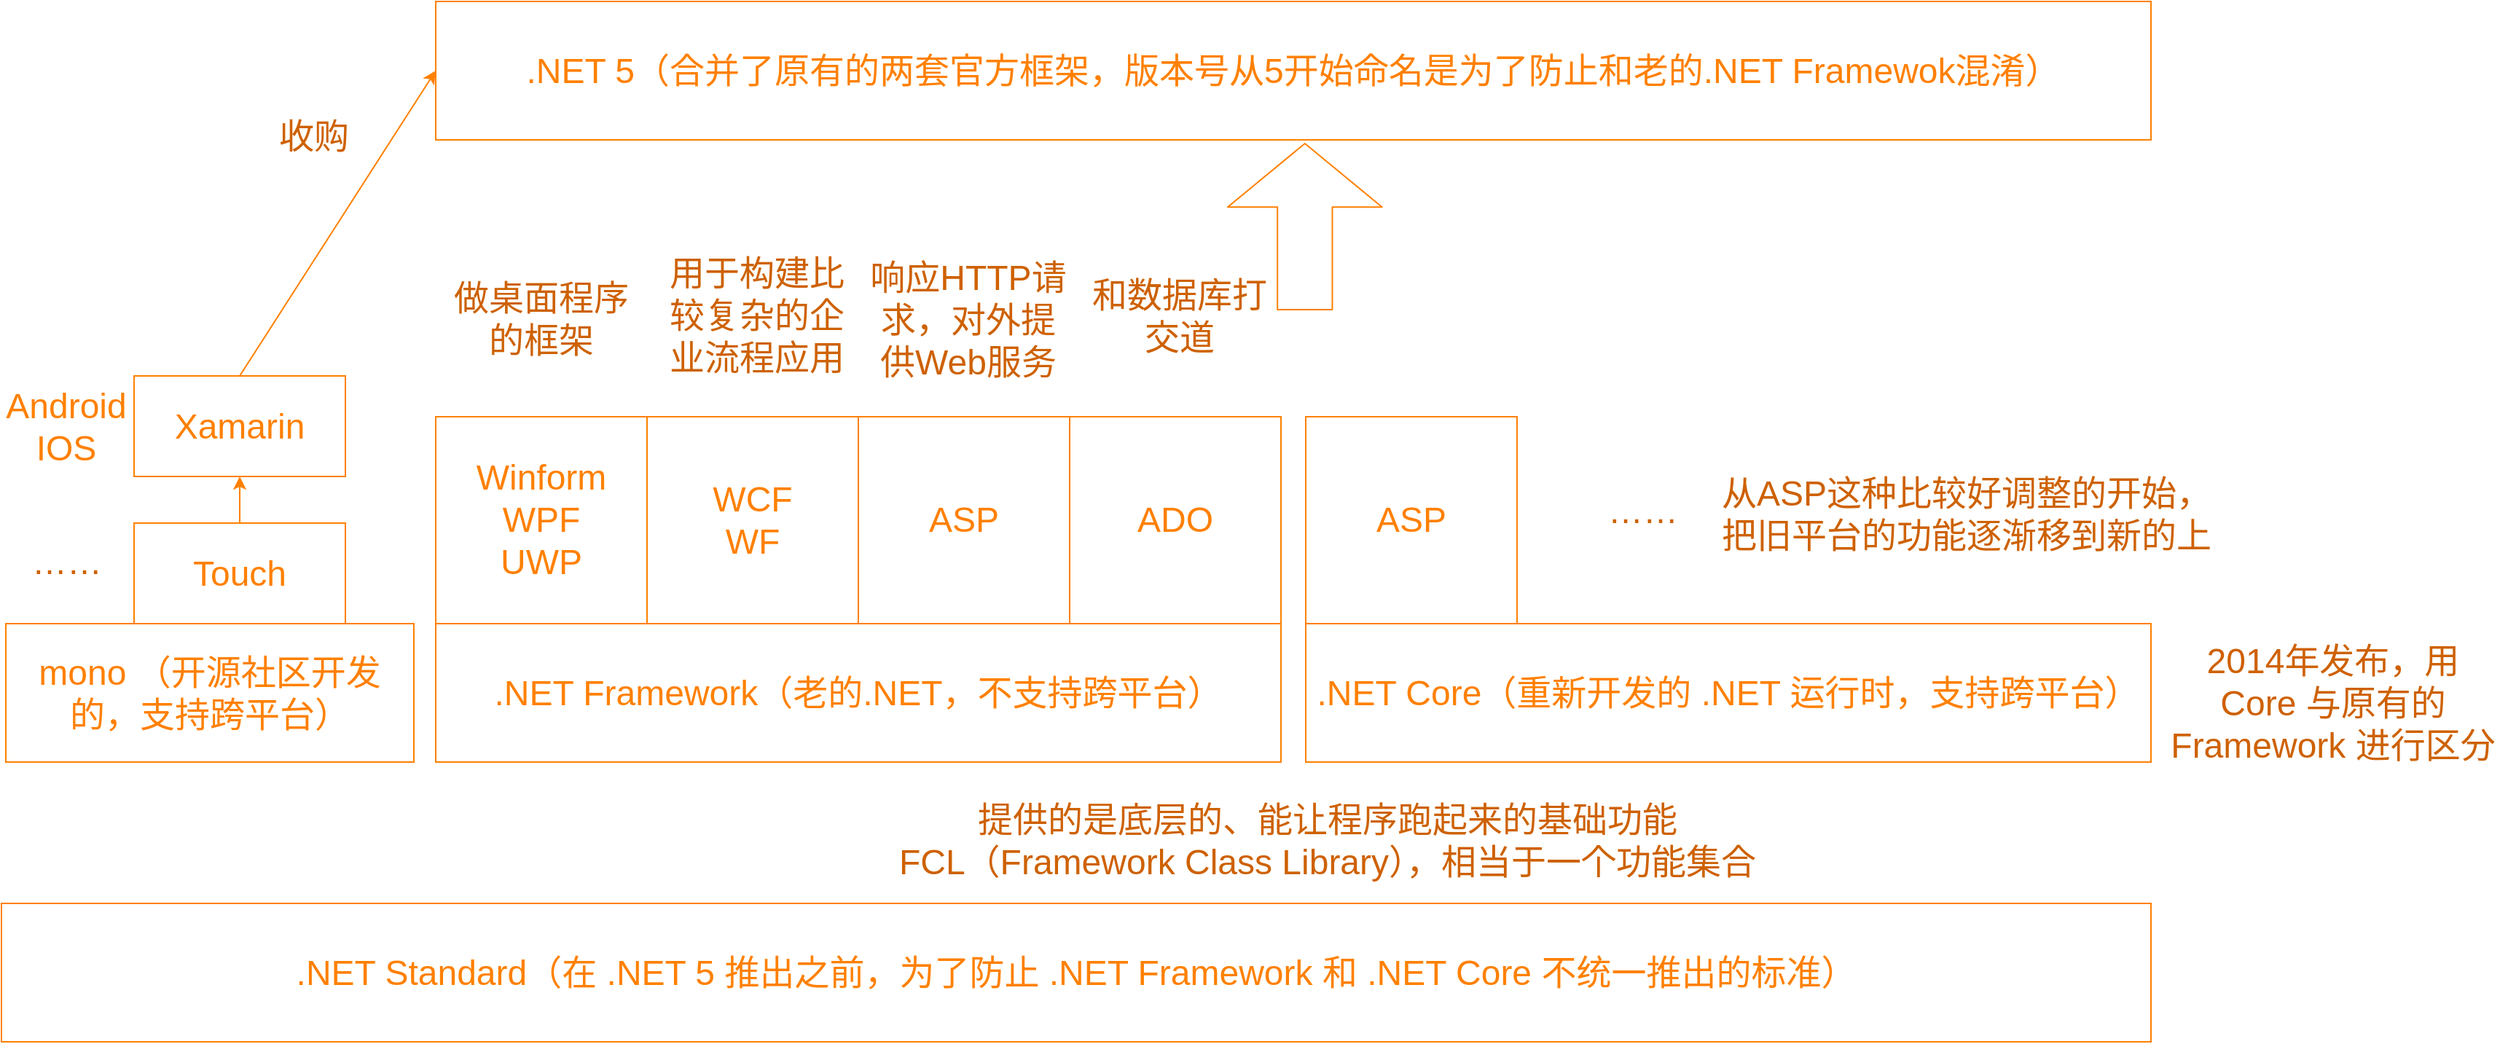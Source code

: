 <mxfile>
    <diagram id="ln9jyccV73bOnjjEtUbg" name="第 1 页">
        <mxGraphModel dx="2833" dy="1798" grid="0" gridSize="10" guides="1" tooltips="1" connect="1" arrows="1" fold="1" page="0" pageScale="1" pageWidth="827" pageHeight="1169" math="0" shadow="0">
            <root>
                <mxCell id="0"/>
                <mxCell id="1" parent="0"/>
                <mxCell id="2" value="&lt;font style=&quot;font-size: 24px; color: rgb(255, 128, 0);&quot;&gt;.NET Framework（老的.NET，不支持跨平台）&lt;/font&gt;" style="rounded=0;whiteSpace=wrap;html=1;strokeColor=#FF8000;fillColor=none;" vertex="1" parent="1">
                    <mxGeometry x="-293" y="-200" width="580" height="95" as="geometry"/>
                </mxCell>
                <mxCell id="4" value="&lt;font style=&quot;font-size: 24px; color: rgb(255, 128, 0);&quot;&gt;Winform&lt;/font&gt;&lt;div&gt;&lt;font style=&quot;font-size: 24px; color: rgb(255, 128, 0);&quot;&gt;WPF&lt;/font&gt;&lt;/div&gt;&lt;div&gt;&lt;font style=&quot;font-size: 24px; color: rgb(255, 128, 0);&quot;&gt;UWP&lt;/font&gt;&lt;/div&gt;" style="rounded=0;whiteSpace=wrap;html=1;strokeColor=#FF8000;fillColor=none;" vertex="1" parent="1">
                    <mxGeometry x="-293" y="-342" width="145" height="142" as="geometry"/>
                </mxCell>
                <mxCell id="6" value="&lt;span style=&quot;color: rgb(206, 97, 0); font-family: Helvetica; font-size: 24px; font-style: normal; font-variant-ligatures: normal; font-variant-caps: normal; font-weight: 400; letter-spacing: normal; orphans: 2; text-indent: 0px; text-transform: none; widows: 2; word-spacing: 0px; -webkit-text-stroke-width: 0px; white-space: normal; text-decoration-thickness: initial; text-decoration-style: initial; text-decoration-color: initial; float: none; display: inline !important;&quot;&gt;做桌面程序的框架&lt;/span&gt;" style="text;whiteSpace=wrap;html=1;align=center;" vertex="1" parent="1">
                    <mxGeometry x="-290" y="-444" width="139" height="68" as="geometry"/>
                </mxCell>
                <mxCell id="7" value="&lt;span style=&quot;color: rgb(206, 97, 0); font-family: Helvetica; font-size: 24px; font-style: normal; font-variant-ligatures: normal; font-variant-caps: normal; font-weight: 400; letter-spacing: normal; orphans: 2; text-indent: 0px; text-transform: none; widows: 2; word-spacing: 0px; -webkit-text-stroke-width: 0px; white-space: normal; text-decoration-thickness: initial; text-decoration-style: initial; text-decoration-color: initial; float: none; display: inline !important;&quot;&gt;提供的是底层的、能让程序跑起来的基础功能&lt;/span&gt;&lt;div&gt;&lt;span style=&quot;color: rgb(206, 97, 0); font-family: Helvetica; font-size: 24px; font-style: normal; font-variant-ligatures: normal; font-variant-caps: normal; font-weight: 400; letter-spacing: normal; orphans: 2; text-indent: 0px; text-transform: none; widows: 2; word-spacing: 0px; -webkit-text-stroke-width: 0px; white-space: normal; text-decoration-thickness: initial; text-decoration-style: initial; text-decoration-color: initial; float: none; display: inline !important;&quot;&gt;FCL（Framework Class Library），相当于一个功能集合&lt;/span&gt;&lt;/div&gt;" style="text;whiteSpace=wrap;html=1;align=center;" vertex="1" parent="1">
                    <mxGeometry x="-7" y="-86" width="652" height="76" as="geometry"/>
                </mxCell>
                <mxCell id="8" value="&lt;div&gt;&lt;font style=&quot;font-size: 24px; color: rgb(255, 128, 0);&quot;&gt;WCF&lt;/font&gt;&lt;/div&gt;&lt;div&gt;&lt;font style=&quot;font-size: 24px; color: rgb(255, 128, 0);&quot;&gt;WF&lt;/font&gt;&lt;/div&gt;" style="rounded=0;whiteSpace=wrap;html=1;strokeColor=#FF8000;fillColor=none;" vertex="1" parent="1">
                    <mxGeometry x="-148" y="-342" width="145" height="142" as="geometry"/>
                </mxCell>
                <mxCell id="9" value="&lt;span style=&quot;color: rgb(206, 97, 0); font-family: Helvetica; font-size: 24px; font-style: normal; font-variant-ligatures: normal; font-variant-caps: normal; font-weight: 400; letter-spacing: normal; orphans: 2; text-indent: 0px; text-transform: none; widows: 2; word-spacing: 0px; -webkit-text-stroke-width: 0px; white-space: normal; text-decoration-thickness: initial; text-decoration-style: initial; text-decoration-color: initial; float: none; display: inline !important;&quot;&gt;用于构建比较复杂的企业流程应用&lt;/span&gt;" style="text;whiteSpace=wrap;html=1;align=center;" vertex="1" parent="1">
                    <mxGeometry x="-142" y="-461" width="139" height="96" as="geometry"/>
                </mxCell>
                <mxCell id="10" value="&lt;div&gt;&lt;span style=&quot;font-size: 24px; background-color: transparent;&quot;&gt;&lt;font style=&quot;color: rgb(255, 128, 0);&quot;&gt;ASP&lt;/font&gt;&lt;/span&gt;&lt;/div&gt;" style="rounded=0;whiteSpace=wrap;html=1;strokeColor=#FF8000;fillColor=none;" vertex="1" parent="1">
                    <mxGeometry x="-3" y="-342" width="145" height="142" as="geometry"/>
                </mxCell>
                <mxCell id="11" value="&lt;span style=&quot;color: rgb(206, 97, 0); font-family: Helvetica; font-size: 24px; font-style: normal; font-variant-ligatures: normal; font-variant-caps: normal; font-weight: 400; letter-spacing: normal; orphans: 2; text-indent: 0px; text-transform: none; widows: 2; word-spacing: 0px; -webkit-text-stroke-width: 0px; white-space: normal; text-decoration-thickness: initial; text-decoration-style: initial; text-decoration-color: initial; float: none; display: inline !important;&quot;&gt;响应HTTP请求，对外提供Web服务&lt;/span&gt;" style="text;whiteSpace=wrap;html=1;align=center;" vertex="1" parent="1">
                    <mxGeometry x="3" y="-458" width="139" height="96" as="geometry"/>
                </mxCell>
                <mxCell id="12" value="&lt;div&gt;&lt;span style=&quot;font-size: 24px; background-color: transparent;&quot;&gt;&lt;font style=&quot;color: rgb(255, 128, 0);&quot;&gt;ADO&lt;/font&gt;&lt;/span&gt;&lt;/div&gt;" style="rounded=0;whiteSpace=wrap;html=1;strokeColor=#FF8000;fillColor=none;" vertex="1" parent="1">
                    <mxGeometry x="142" y="-342" width="145" height="142" as="geometry"/>
                </mxCell>
                <mxCell id="13" value="&lt;span style=&quot;color: rgb(206, 97, 0); font-family: Helvetica; font-size: 24px; font-style: normal; font-variant-ligatures: normal; font-variant-caps: normal; font-weight: 400; letter-spacing: normal; orphans: 2; text-indent: 0px; text-transform: none; widows: 2; word-spacing: 0px; -webkit-text-stroke-width: 0px; white-space: normal; text-decoration-thickness: initial; text-decoration-style: initial; text-decoration-color: initial; float: none; display: inline !important;&quot;&gt;和数据库打交道&lt;/span&gt;" style="text;whiteSpace=wrap;html=1;align=center;" vertex="1" parent="1">
                    <mxGeometry x="148" y="-446.5" width="139" height="73" as="geometry"/>
                </mxCell>
                <mxCell id="14" value="&lt;font style=&quot;font-size: 24px; color: rgb(255, 128, 0);&quot;&gt;.NET Core（重新开发的 .NET 运行时，支持跨平台）&lt;/font&gt;" style="rounded=0;whiteSpace=wrap;html=1;strokeColor=#FF8000;fillColor=none;" vertex="1" parent="1">
                    <mxGeometry x="304" y="-200" width="580" height="95" as="geometry"/>
                </mxCell>
                <mxCell id="15" value="&lt;div&gt;&lt;span style=&quot;font-size: 24px; background-color: transparent;&quot;&gt;&lt;font style=&quot;color: rgb(255, 128, 0);&quot;&gt;ASP&lt;/font&gt;&lt;/span&gt;&lt;/div&gt;" style="rounded=0;whiteSpace=wrap;html=1;strokeColor=#FF8000;fillColor=none;" vertex="1" parent="1">
                    <mxGeometry x="304" y="-342" width="145" height="142" as="geometry"/>
                </mxCell>
                <mxCell id="16" value="&lt;span style=&quot;color: rgb(206, 97, 0); font-family: Helvetica; font-size: 24px; font-style: normal; font-variant-ligatures: normal; font-variant-caps: normal; font-weight: 400; letter-spacing: normal; orphans: 2; text-indent: 0px; text-transform: none; widows: 2; word-spacing: 0px; -webkit-text-stroke-width: 0px; white-space: normal; text-decoration-thickness: initial; text-decoration-style: initial; text-decoration-color: initial; float: none; display: inline !important;&quot;&gt;……&lt;/span&gt;" style="text;whiteSpace=wrap;html=1;align=center;" vertex="1" parent="1">
                    <mxGeometry x="466" y="-297.75" width="139" height="53.5" as="geometry"/>
                </mxCell>
                <mxCell id="17" value="&lt;span style=&quot;color: rgb(206, 97, 0); font-family: Helvetica; font-size: 24px; font-style: normal; font-variant-ligatures: normal; font-variant-caps: normal; font-weight: 400; letter-spacing: normal; orphans: 2; text-indent: 0px; text-transform: none; widows: 2; word-spacing: 0px; -webkit-text-stroke-width: 0px; white-space: normal; text-decoration-thickness: initial; text-decoration-style: initial; text-decoration-color: initial; float: none; display: inline !important;&quot;&gt;从ASP这种比较好调整的开始，把旧平台的功能逐渐移到新的上&lt;/span&gt;" style="text;whiteSpace=wrap;html=1;align=center;" vertex="1" parent="1">
                    <mxGeometry x="582" y="-309.87" width="351" height="77.75" as="geometry"/>
                </mxCell>
                <mxCell id="18" value="&lt;span style=&quot;color: rgb(206, 97, 0); font-family: Helvetica; font-size: 24px; font-style: normal; font-variant-ligatures: normal; font-variant-caps: normal; font-weight: 400; letter-spacing: normal; orphans: 2; text-indent: 0px; text-transform: none; widows: 2; word-spacing: 0px; -webkit-text-stroke-width: 0px; white-space: normal; text-decoration-thickness: initial; text-decoration-style: initial; text-decoration-color: initial; float: none; display: inline !important;&quot;&gt;2014年发布，用 Core 与原有的 Framework 进行区分&lt;/span&gt;" style="text;whiteSpace=wrap;html=1;align=center;" vertex="1" parent="1">
                    <mxGeometry x="895" y="-195" width="227.5" height="77.75" as="geometry"/>
                </mxCell>
                <mxCell id="21" value="" style="shape=flexArrow;endArrow=classic;html=1;strokeColor=#FF8000;entryX=0.544;entryY=0.048;entryDx=0;entryDy=0;entryPerimeter=0;endWidth=67.266;endSize=14.2;width=37.647;" edge="1" parent="1">
                    <mxGeometry width="50" height="50" relative="1" as="geometry">
                        <mxPoint x="303.41" y="-415" as="sourcePoint"/>
                        <mxPoint x="303.414" y="-530" as="targetPoint"/>
                    </mxGeometry>
                </mxCell>
                <mxCell id="23" value="&lt;font style=&quot;font-size: 24px; color: rgb(255, 128, 0);&quot;&gt;.NET Standard（在 .NET 5 推出之前，为了防止 .NET Framework 和 .NET Core 不统一推出的标准）&lt;/font&gt;" style="rounded=0;whiteSpace=wrap;html=1;strokeColor=#FF8000;fillColor=none;" vertex="1" parent="1">
                    <mxGeometry x="-591" y="-8" width="1475" height="95" as="geometry"/>
                </mxCell>
                <mxCell id="24" value="&lt;font style=&quot;font-size: 24px; color: rgb(255, 128, 0);&quot;&gt;.NET 5（合并了原有的两套官方框架，版本号从5开始命名是为了防止和老的.NET Framewok混淆）&lt;/font&gt;" style="rounded=0;whiteSpace=wrap;html=1;strokeColor=#FF8000;fillColor=none;" vertex="1" parent="1">
                    <mxGeometry x="-293" y="-627" width="1177" height="95" as="geometry"/>
                </mxCell>
                <mxCell id="25" value="&lt;font style=&quot;font-size: 24px; color: rgb(255, 128, 0);&quot;&gt;mono （开源社区开发的，支持跨平台）&lt;/font&gt;" style="rounded=0;whiteSpace=wrap;html=1;strokeColor=#FF8000;fillColor=none;" vertex="1" parent="1">
                    <mxGeometry x="-588" y="-200" width="280" height="95" as="geometry"/>
                </mxCell>
                <mxCell id="30" value="" style="edgeStyle=none;html=1;strokeColor=#FF8000;" edge="1" parent="1" source="26" target="29">
                    <mxGeometry relative="1" as="geometry"/>
                </mxCell>
                <mxCell id="26" value="&lt;span style=&quot;font-size: 24px;&quot;&gt;&lt;font style=&quot;color: rgb(255, 128, 0);&quot;&gt;Touch&lt;/font&gt;&lt;/span&gt;" style="rounded=0;whiteSpace=wrap;html=1;strokeColor=#FF8000;fillColor=none;" vertex="1" parent="1">
                    <mxGeometry x="-500" y="-269" width="145" height="69" as="geometry"/>
                </mxCell>
                <mxCell id="31" style="edgeStyle=none;html=1;exitX=0.5;exitY=0;exitDx=0;exitDy=0;entryX=0;entryY=0.5;entryDx=0;entryDy=0;strokeColor=#FF8000;" edge="1" parent="1" source="29" target="24">
                    <mxGeometry relative="1" as="geometry"/>
                </mxCell>
                <mxCell id="32" value="&lt;font style=&quot;font-size: 24px; color: rgb(255, 128, 0);&quot;&gt;Android&lt;/font&gt;&lt;div&gt;&lt;font style=&quot;font-size: 24px; color: rgb(255, 128, 0);&quot;&gt;IOS&lt;/font&gt;&lt;/div&gt;" style="edgeLabel;html=1;align=center;verticalAlign=middle;resizable=0;points=[];labelBackgroundColor=none;" vertex="1" connectable="0" parent="31">
                    <mxGeometry x="0.017" y="-4" relative="1" as="geometry">
                        <mxPoint x="-191" y="139" as="offset"/>
                    </mxGeometry>
                </mxCell>
                <mxCell id="29" value="&lt;span style=&quot;font-size: 24px;&quot;&gt;&lt;font style=&quot;color: rgb(255, 128, 0);&quot;&gt;Xamarin&lt;/font&gt;&lt;/span&gt;" style="rounded=0;whiteSpace=wrap;html=1;strokeColor=#FF8000;fillColor=none;" vertex="1" parent="1">
                    <mxGeometry x="-500" y="-370" width="145" height="69" as="geometry"/>
                </mxCell>
                <mxCell id="33" value="&lt;span style=&quot;color: rgb(206, 97, 0); font-family: Helvetica; font-size: 24px; font-style: normal; font-variant-ligatures: normal; font-variant-caps: normal; font-weight: 400; letter-spacing: normal; orphans: 2; text-indent: 0px; text-transform: none; widows: 2; word-spacing: 0px; -webkit-text-stroke-width: 0px; white-space: normal; text-decoration-thickness: initial; text-decoration-style: initial; text-decoration-color: initial; float: none; display: inline !important;&quot;&gt;……&lt;/span&gt;" style="text;whiteSpace=wrap;html=1;align=center;" vertex="1" parent="1">
                    <mxGeometry x="-592" y="-263" width="92" height="53.5" as="geometry"/>
                </mxCell>
                <mxCell id="34" value="&lt;span style=&quot;color: rgb(206, 97, 0); font-family: Helvetica; font-size: 24px; font-style: normal; font-variant-ligatures: normal; font-variant-caps: normal; font-weight: 400; letter-spacing: normal; orphans: 2; text-indent: 0px; text-transform: none; widows: 2; word-spacing: 0px; -webkit-text-stroke-width: 0px; white-space: normal; text-decoration-thickness: initial; text-decoration-style: initial; text-decoration-color: initial; float: none; display: inline !important;&quot;&gt;收购&lt;/span&gt;" style="text;whiteSpace=wrap;html=1;align=center;" vertex="1" parent="1">
                    <mxGeometry x="-426" y="-555" width="99" height="42" as="geometry"/>
                </mxCell>
            </root>
        </mxGraphModel>
    </diagram>
</mxfile>